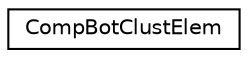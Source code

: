 digraph "Graphical Class Hierarchy"
{
  edge [fontname="Helvetica",fontsize="10",labelfontname="Helvetica",labelfontsize="10"];
  node [fontname="Helvetica",fontsize="10",shape=record];
  rankdir="LR";
  Node0 [label="CompBotClustElem",height=0.2,width=0.4,color="black", fillcolor="white", style="filled",URL="$structkaldi_1_1CompBotClustElem.html"];
}
